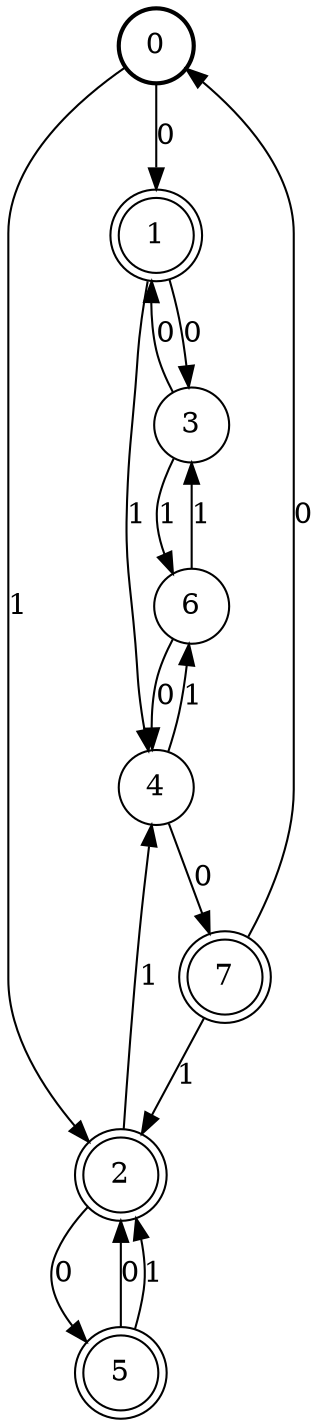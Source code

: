 digraph Automat {
    node [shape = circle];
    0 [style = "bold"];
    0 -> 1 [label = "0"];
    0 -> 2 [label = "1"];
    1 [peripheries=2]
    1 -> 3 [label = "0"];
    1 -> 4 [label = "1"];
    2 [peripheries=2]
    2 -> 5 [label = "0"];
    2 -> 4 [label = "1"];
    3 -> 1 [label = "0"];
    3 -> 6 [label = "1"];
    4 -> 7 [label = "0"];
    4 -> 6 [label = "1"];
    5 [peripheries=2]
    5 -> 2 [label = "0"];
    5 -> 2 [label = "1"];
    6 -> 4 [label = "0"];
    6 -> 3 [label = "1"];
    7 [peripheries=2]
    7 -> 0 [label = "0"];
    7 -> 2 [label = "1"];
}
